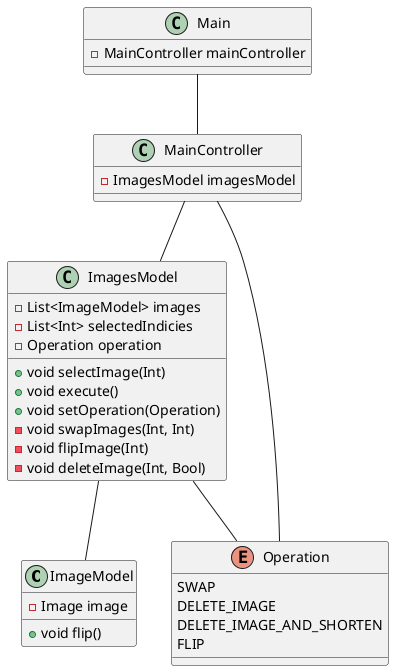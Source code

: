 @startuml
class ImageModel {
  -Image image
  +void flip()
}

class ImagesModel {
  -List<ImageModel> images
  -List<Int> selectedIndicies
  -Operation operation
  +void selectImage(Int)
  +void execute()
  +void setOperation(Operation)
  -void swapImages(Int, Int)
  -void flipImage(Int)
  -void deleteImage(Int, Bool)
}

class Main {
  -MainController mainController
}

class MainController {
  -ImagesModel imagesModel
}

enum Operation {
  SWAP
  DELETE_IMAGE
  DELETE_IMAGE_AND_SHORTEN
  FLIP
}

ImagesModel -down- ImageModel
ImagesModel -down- Operation
MainController -down- ImagesModel
MainController -down- Operation
Main -down- MainController
@enduml